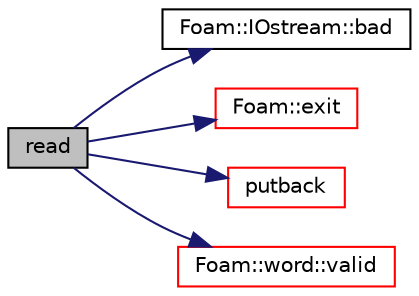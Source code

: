 digraph "read"
{
  bgcolor="transparent";
  edge [fontname="Helvetica",fontsize="10",labelfontname="Helvetica",labelfontsize="10"];
  node [fontname="Helvetica",fontsize="10",shape=record];
  rankdir="LR";
  Node1 [label="read",height=0.2,width=0.4,color="black", fillcolor="grey75", style="filled", fontcolor="black"];
  Node1 -> Node2 [color="midnightblue",fontsize="10",style="solid",fontname="Helvetica"];
  Node2 [label="Foam::IOstream::bad",height=0.2,width=0.4,color="black",URL="$a01203.html#ae5145c481e0280c8b6b365e616058d36",tooltip="Return true if stream is corrupted. "];
  Node1 -> Node3 [color="midnightblue",fontsize="10",style="solid",fontname="Helvetica"];
  Node3 [label="Foam::exit",height=0.2,width=0.4,color="red",URL="$a10974.html#a06ca7250d8e89caf05243ec094843642"];
  Node1 -> Node4 [color="midnightblue",fontsize="10",style="solid",fontname="Helvetica"];
  Node4 [label="putback",height=0.2,width=0.4,color="red",URL="$a01216.html#aa685529cedb07a4b339c5a87c84b597a",tooltip="Raw, low-level putback character function. "];
  Node1 -> Node5 [color="midnightblue",fontsize="10",style="solid",fontname="Helvetica"];
  Node5 [label="Foam::word::valid",height=0.2,width=0.4,color="red",URL="$a02969.html#a02301e1d2e6a0a6d1ebb1ecd038872e3",tooltip="Is this character valid for a word. "];
}

